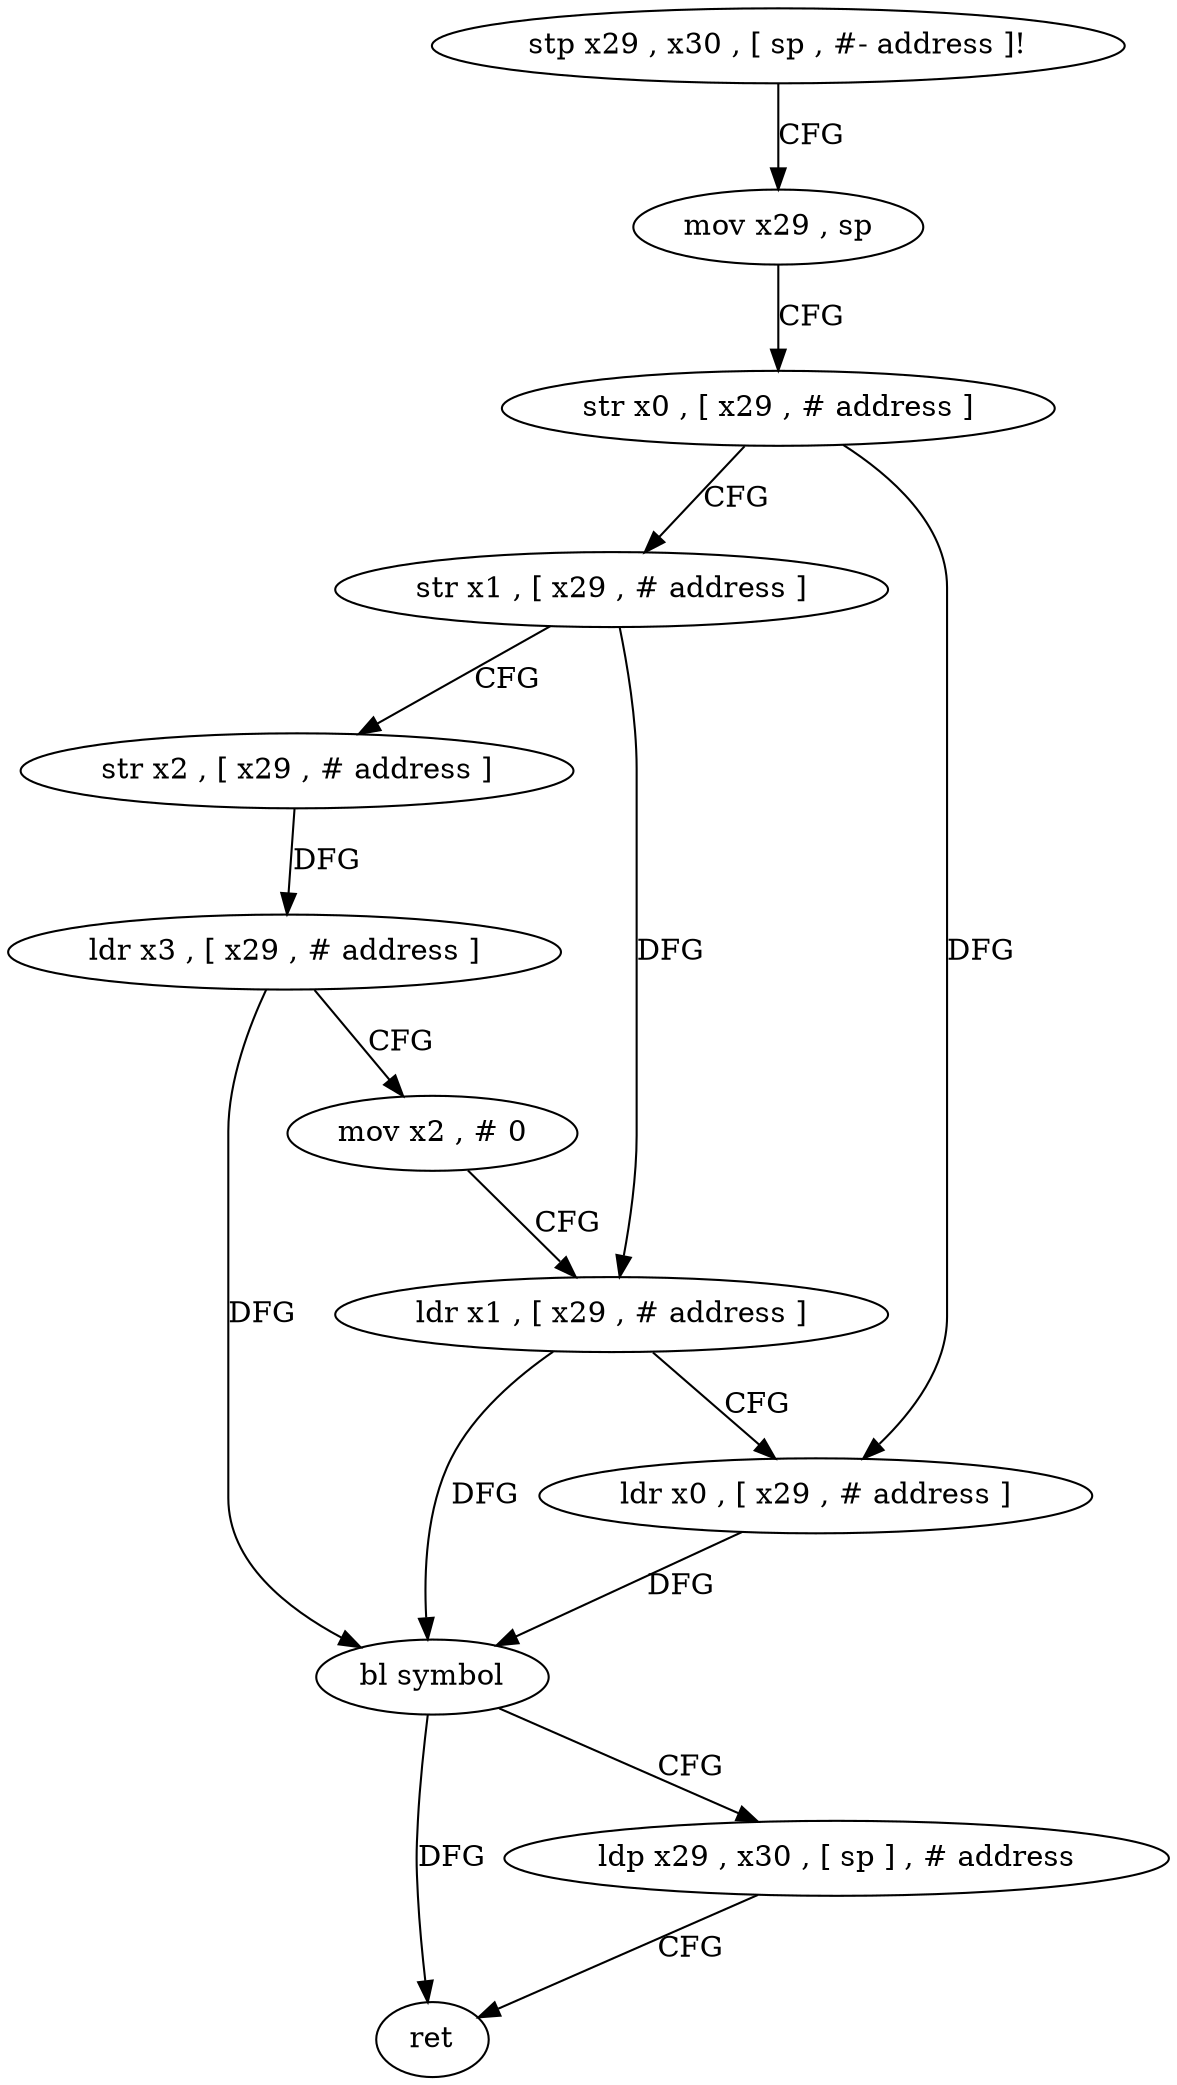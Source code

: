 digraph "func" {
"4379796" [label = "stp x29 , x30 , [ sp , #- address ]!" ]
"4379800" [label = "mov x29 , sp" ]
"4379804" [label = "str x0 , [ x29 , # address ]" ]
"4379808" [label = "str x1 , [ x29 , # address ]" ]
"4379812" [label = "str x2 , [ x29 , # address ]" ]
"4379816" [label = "ldr x3 , [ x29 , # address ]" ]
"4379820" [label = "mov x2 , # 0" ]
"4379824" [label = "ldr x1 , [ x29 , # address ]" ]
"4379828" [label = "ldr x0 , [ x29 , # address ]" ]
"4379832" [label = "bl symbol" ]
"4379836" [label = "ldp x29 , x30 , [ sp ] , # address" ]
"4379840" [label = "ret" ]
"4379796" -> "4379800" [ label = "CFG" ]
"4379800" -> "4379804" [ label = "CFG" ]
"4379804" -> "4379808" [ label = "CFG" ]
"4379804" -> "4379828" [ label = "DFG" ]
"4379808" -> "4379812" [ label = "CFG" ]
"4379808" -> "4379824" [ label = "DFG" ]
"4379812" -> "4379816" [ label = "DFG" ]
"4379816" -> "4379820" [ label = "CFG" ]
"4379816" -> "4379832" [ label = "DFG" ]
"4379820" -> "4379824" [ label = "CFG" ]
"4379824" -> "4379828" [ label = "CFG" ]
"4379824" -> "4379832" [ label = "DFG" ]
"4379828" -> "4379832" [ label = "DFG" ]
"4379832" -> "4379836" [ label = "CFG" ]
"4379832" -> "4379840" [ label = "DFG" ]
"4379836" -> "4379840" [ label = "CFG" ]
}
